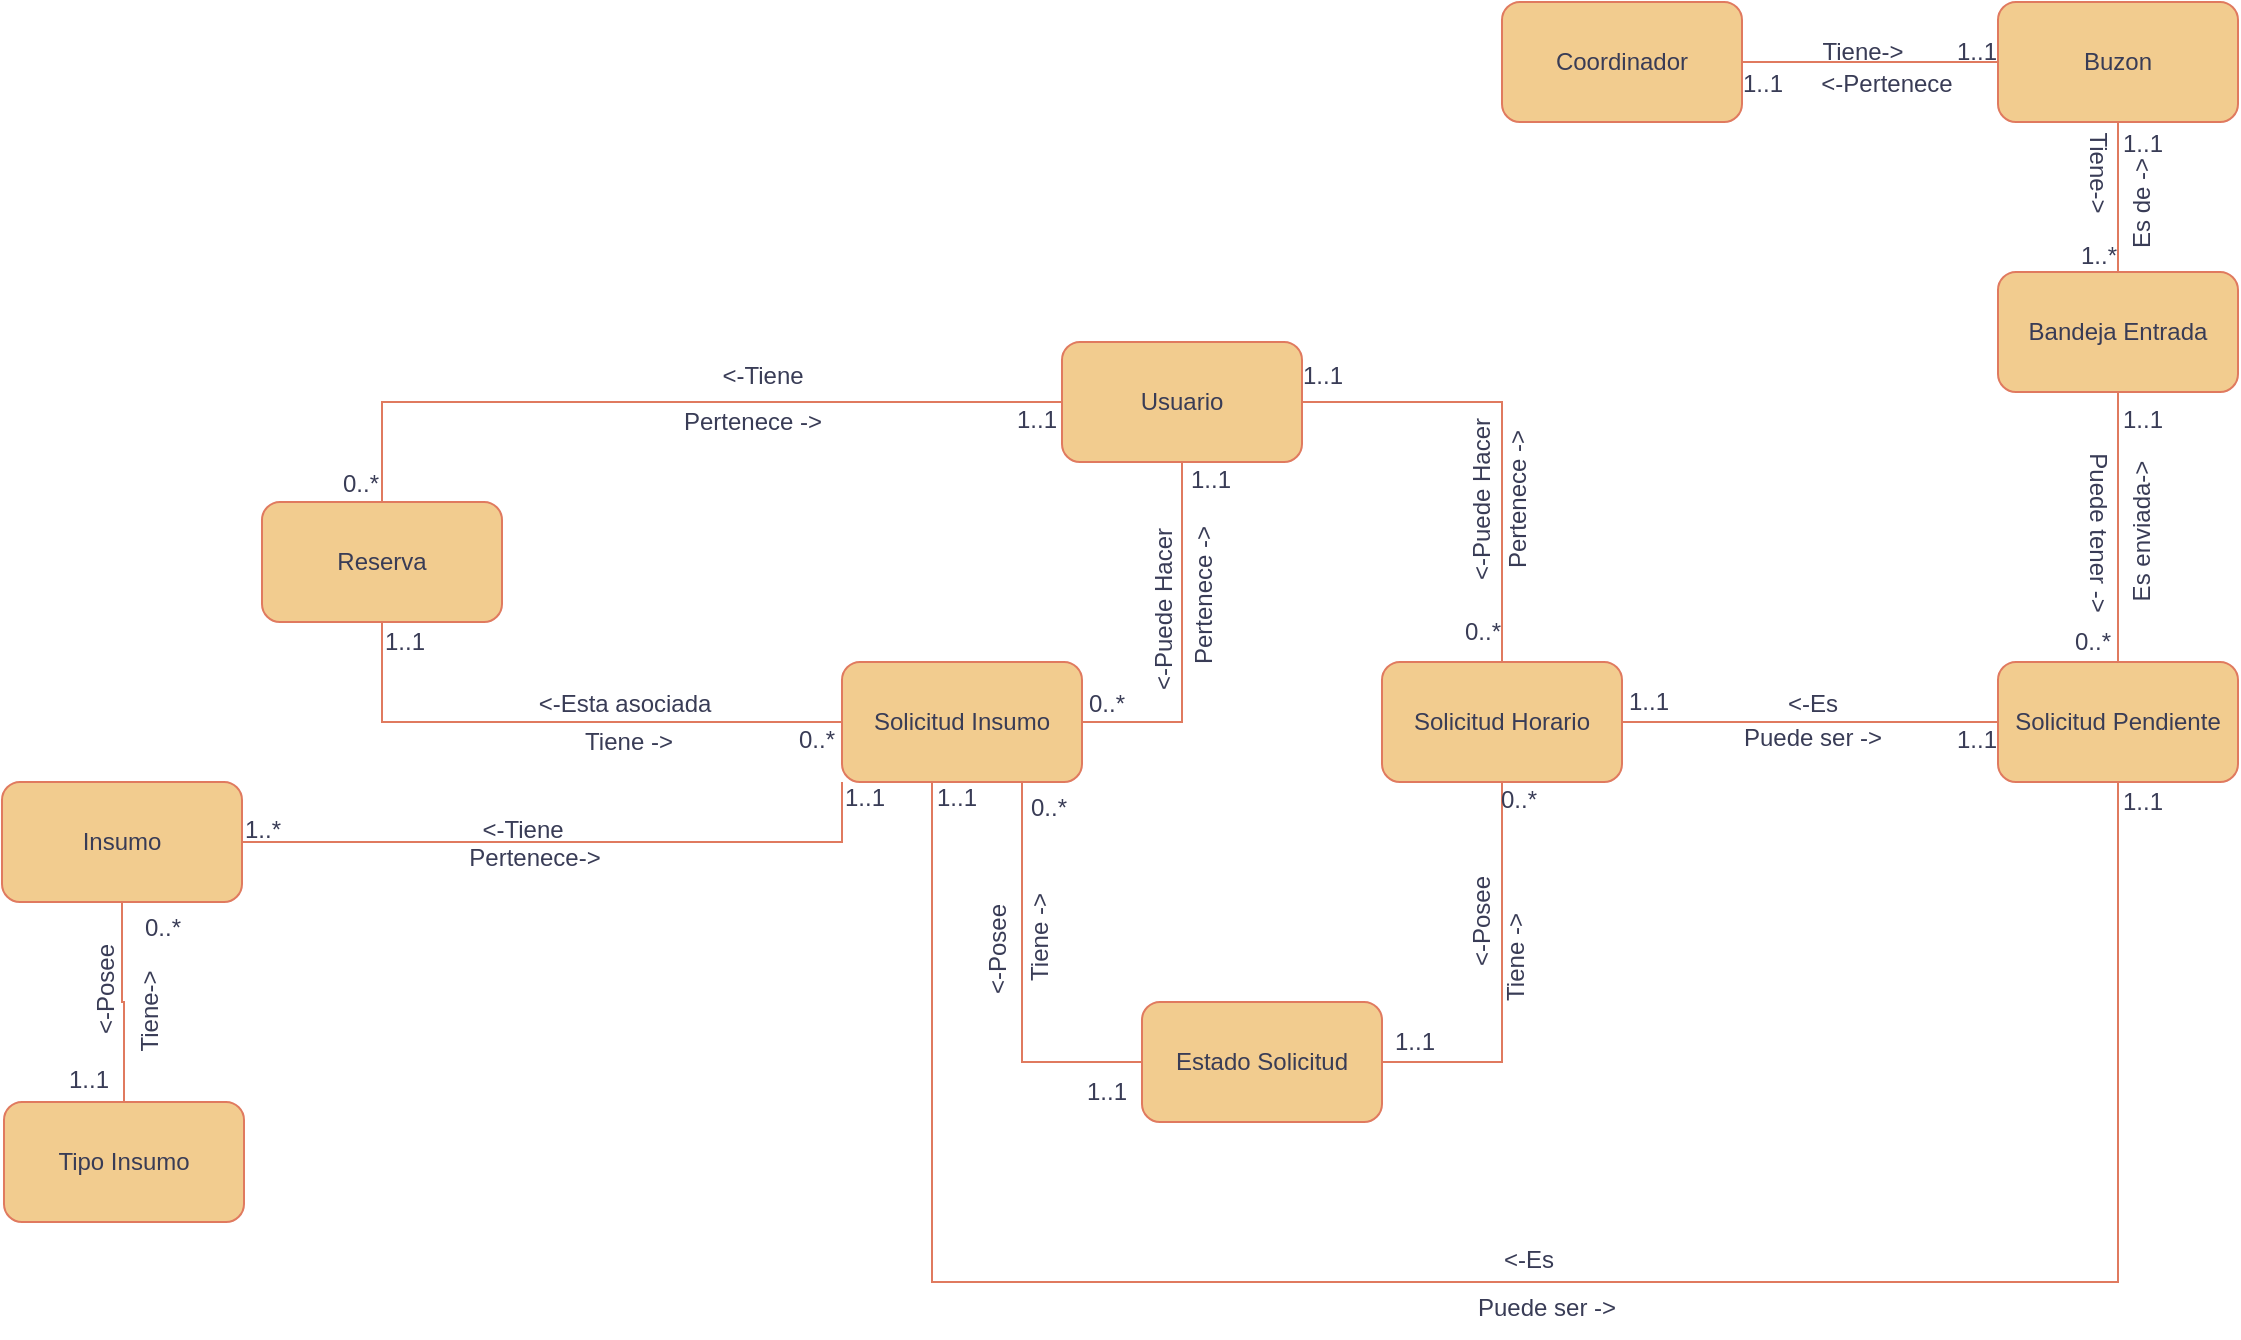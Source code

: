 <mxfile version="22.0.3" type="device">
  <diagram name="Página-1" id="Lh74PtTvBefEb9Mxmyac">
    <mxGraphModel dx="1615" dy="982" grid="1" gridSize="10" guides="1" tooltips="1" connect="1" arrows="1" fold="1" page="1" pageScale="1" pageWidth="827" pageHeight="1169" math="0" shadow="0">
      <root>
        <mxCell id="0" />
        <mxCell id="1" parent="0" />
        <mxCell id="AEeKhbwLAg1B9olZ4guV-9" style="edgeStyle=orthogonalEdgeStyle;rounded=0;orthogonalLoop=1;jettySize=auto;html=1;exitX=0.5;exitY=1;exitDx=0;exitDy=0;entryX=1;entryY=0.5;entryDx=0;entryDy=0;endArrow=none;endFill=0;labelBackgroundColor=none;strokeColor=#E07A5F;fontColor=default;" parent="1" source="Ph2dyEkU18BS4YI-uCKn-2" target="AEeKhbwLAg1B9olZ4guV-7" edge="1">
          <mxGeometry relative="1" as="geometry" />
        </mxCell>
        <mxCell id="AEeKhbwLAg1B9olZ4guV-10" style="edgeStyle=orthogonalEdgeStyle;rounded=0;orthogonalLoop=1;jettySize=auto;html=1;exitX=1;exitY=0.5;exitDx=0;exitDy=0;endArrow=none;endFill=0;labelBackgroundColor=none;strokeColor=#E07A5F;fontColor=default;" parent="1" source="Ph2dyEkU18BS4YI-uCKn-2" target="AEeKhbwLAg1B9olZ4guV-8" edge="1">
          <mxGeometry relative="1" as="geometry" />
        </mxCell>
        <mxCell id="Ph2dyEkU18BS4YI-uCKn-2" value="Usuario" style="rounded=1;whiteSpace=wrap;html=1;labelBackgroundColor=none;fillColor=#F2CC8F;strokeColor=#E07A5F;fontColor=#393C56;" parent="1" vertex="1">
          <mxGeometry x="540" y="280" width="120" height="60" as="geometry" />
        </mxCell>
        <mxCell id="AEeKhbwLAg1B9olZ4guV-11" style="edgeStyle=orthogonalEdgeStyle;rounded=0;orthogonalLoop=1;jettySize=auto;html=1;exitX=1;exitY=0.5;exitDx=0;exitDy=0;entryX=0.5;entryY=1;entryDx=0;entryDy=0;endArrow=none;endFill=0;labelBackgroundColor=none;strokeColor=#E07A5F;fontColor=default;" parent="1" source="Ph2dyEkU18BS4YI-uCKn-3" target="AEeKhbwLAg1B9olZ4guV-8" edge="1">
          <mxGeometry relative="1" as="geometry" />
        </mxCell>
        <mxCell id="AEeKhbwLAg1B9olZ4guV-12" style="edgeStyle=orthogonalEdgeStyle;rounded=0;orthogonalLoop=1;jettySize=auto;html=1;exitX=0;exitY=0.5;exitDx=0;exitDy=0;endArrow=none;endFill=0;labelBackgroundColor=none;strokeColor=#E07A5F;fontColor=default;entryX=0.75;entryY=1;entryDx=0;entryDy=0;" parent="1" source="Ph2dyEkU18BS4YI-uCKn-3" target="AEeKhbwLAg1B9olZ4guV-7" edge="1">
          <mxGeometry relative="1" as="geometry">
            <mxPoint x="510" y="510" as="targetPoint" />
          </mxGeometry>
        </mxCell>
        <mxCell id="Ph2dyEkU18BS4YI-uCKn-3" value="Estado Solicitud" style="rounded=1;whiteSpace=wrap;html=1;labelBackgroundColor=none;fillColor=#F2CC8F;strokeColor=#E07A5F;fontColor=#393C56;" parent="1" vertex="1">
          <mxGeometry x="580" y="610" width="120" height="60" as="geometry" />
        </mxCell>
        <mxCell id="AEeKhbwLAg1B9olZ4guV-16" style="edgeStyle=orthogonalEdgeStyle;rounded=0;orthogonalLoop=1;jettySize=auto;html=1;exitX=0;exitY=1;exitDx=0;exitDy=0;entryX=1;entryY=0.5;entryDx=0;entryDy=0;endArrow=none;endFill=0;labelBackgroundColor=none;strokeColor=#E07A5F;fontColor=default;" parent="1" source="AEeKhbwLAg1B9olZ4guV-7" target="AEeKhbwLAg1B9olZ4guV-15" edge="1">
          <mxGeometry relative="1" as="geometry" />
        </mxCell>
        <mxCell id="_9QnqJEcpBBoH2XmrA8E-15" style="edgeStyle=orthogonalEdgeStyle;rounded=0;orthogonalLoop=1;jettySize=auto;html=1;exitX=0.5;exitY=1;exitDx=0;exitDy=0;entryX=0.5;entryY=1;entryDx=0;entryDy=0;endArrow=none;endFill=0;labelBackgroundColor=none;strokeColor=#E07A5F;fontColor=default;" edge="1" parent="1" target="_9QnqJEcpBBoH2XmrA8E-2">
          <mxGeometry relative="1" as="geometry">
            <mxPoint x="475" y="500" as="sourcePoint" />
            <mxPoint x="1053" y="501" as="targetPoint" />
            <Array as="points">
              <mxPoint x="475" y="750" />
              <mxPoint x="1068" y="750" />
            </Array>
          </mxGeometry>
        </mxCell>
        <mxCell id="AEeKhbwLAg1B9olZ4guV-7" value="Solicitud Insumo" style="rounded=1;whiteSpace=wrap;html=1;labelBackgroundColor=none;fillColor=#F2CC8F;strokeColor=#E07A5F;fontColor=#393C56;" parent="1" vertex="1">
          <mxGeometry x="430" y="440" width="120" height="60" as="geometry" />
        </mxCell>
        <mxCell id="_9QnqJEcpBBoH2XmrA8E-14" style="edgeStyle=orthogonalEdgeStyle;rounded=0;orthogonalLoop=1;jettySize=auto;html=1;exitX=1;exitY=0.5;exitDx=0;exitDy=0;endArrow=none;endFill=0;labelBackgroundColor=none;strokeColor=#E07A5F;fontColor=default;" edge="1" parent="1" source="AEeKhbwLAg1B9olZ4guV-8" target="_9QnqJEcpBBoH2XmrA8E-2">
          <mxGeometry relative="1" as="geometry" />
        </mxCell>
        <mxCell id="AEeKhbwLAg1B9olZ4guV-8" value="Solicitud Horario" style="rounded=1;whiteSpace=wrap;html=1;labelBackgroundColor=none;fillColor=#F2CC8F;strokeColor=#E07A5F;fontColor=#393C56;" parent="1" vertex="1">
          <mxGeometry x="700" y="440" width="120" height="60" as="geometry" />
        </mxCell>
        <mxCell id="AEeKhbwLAg1B9olZ4guV-19" style="edgeStyle=orthogonalEdgeStyle;rounded=0;orthogonalLoop=1;jettySize=auto;html=1;exitX=0.5;exitY=0;exitDx=0;exitDy=0;entryX=0;entryY=0.5;entryDx=0;entryDy=0;strokeColor=#E07A5F;fontColor=default;fillColor=#F2CC8F;endArrow=none;endFill=0;labelBackgroundColor=none;" parent="1" source="AEeKhbwLAg1B9olZ4guV-13" target="Ph2dyEkU18BS4YI-uCKn-2" edge="1">
          <mxGeometry relative="1" as="geometry" />
        </mxCell>
        <mxCell id="AEeKhbwLAg1B9olZ4guV-33" style="edgeStyle=orthogonalEdgeStyle;rounded=0;orthogonalLoop=1;jettySize=auto;html=1;exitX=0.5;exitY=1;exitDx=0;exitDy=0;entryX=0;entryY=0.5;entryDx=0;entryDy=0;strokeColor=#E07A5F;fontColor=default;fillColor=#F2CC8F;endArrow=none;endFill=0;labelBackgroundColor=none;" parent="1" source="AEeKhbwLAg1B9olZ4guV-13" target="AEeKhbwLAg1B9olZ4guV-7" edge="1">
          <mxGeometry relative="1" as="geometry" />
        </mxCell>
        <mxCell id="AEeKhbwLAg1B9olZ4guV-13" value="Reserva" style="rounded=1;whiteSpace=wrap;html=1;labelBackgroundColor=none;fillColor=#F2CC8F;strokeColor=#E07A5F;fontColor=#393C56;" parent="1" vertex="1">
          <mxGeometry x="140" y="360" width="120" height="60" as="geometry" />
        </mxCell>
        <mxCell id="AEeKhbwLAg1B9olZ4guV-18" style="edgeStyle=orthogonalEdgeStyle;rounded=0;orthogonalLoop=1;jettySize=auto;html=1;exitX=0.5;exitY=1;exitDx=0;exitDy=0;entryX=0.5;entryY=0;entryDx=0;entryDy=0;endArrow=none;endFill=0;labelBackgroundColor=none;strokeColor=#E07A5F;fontColor=default;" parent="1" source="AEeKhbwLAg1B9olZ4guV-15" target="AEeKhbwLAg1B9olZ4guV-17" edge="1">
          <mxGeometry relative="1" as="geometry" />
        </mxCell>
        <mxCell id="AEeKhbwLAg1B9olZ4guV-15" value="Insumo" style="rounded=1;whiteSpace=wrap;html=1;labelBackgroundColor=none;fillColor=#F2CC8F;strokeColor=#E07A5F;fontColor=#393C56;" parent="1" vertex="1">
          <mxGeometry x="10" y="500" width="120" height="60" as="geometry" />
        </mxCell>
        <mxCell id="AEeKhbwLAg1B9olZ4guV-17" value="Tipo Insumo" style="rounded=1;whiteSpace=wrap;html=1;labelBackgroundColor=none;fillColor=#F2CC8F;strokeColor=#E07A5F;fontColor=#393C56;" parent="1" vertex="1">
          <mxGeometry x="11" y="660" width="120" height="60" as="geometry" />
        </mxCell>
        <mxCell id="AEeKhbwLAg1B9olZ4guV-20" value="&amp;lt;-Puede Hacer" style="text;html=1;align=center;verticalAlign=middle;resizable=0;points=[];autosize=1;strokeColor=none;fillColor=none;fontColor=#393C56;rotation=-90;labelBackgroundColor=none;" parent="1" vertex="1">
          <mxGeometry x="541" y="399" width="100" height="30" as="geometry" />
        </mxCell>
        <mxCell id="AEeKhbwLAg1B9olZ4guV-21" value="&amp;lt;-Puede Hacer" style="text;html=1;align=center;verticalAlign=middle;resizable=0;points=[];autosize=1;strokeColor=none;fillColor=none;fontColor=#393C56;rotation=-90;labelBackgroundColor=none;" parent="1" vertex="1">
          <mxGeometry x="700" y="344" width="100" height="30" as="geometry" />
        </mxCell>
        <mxCell id="AEeKhbwLAg1B9olZ4guV-22" value="0..*" style="text;html=1;align=center;verticalAlign=middle;resizable=0;points=[];autosize=1;strokeColor=none;fillColor=none;fontColor=#393C56;labelBackgroundColor=none;" parent="1" vertex="1">
          <mxGeometry x="542" y="446" width="40" height="30" as="geometry" />
        </mxCell>
        <mxCell id="AEeKhbwLAg1B9olZ4guV-23" value="0..*" style="text;html=1;align=center;verticalAlign=middle;resizable=0;points=[];autosize=1;strokeColor=none;fillColor=none;fontColor=#393C56;labelBackgroundColor=none;" parent="1" vertex="1">
          <mxGeometry x="730" y="410" width="40" height="30" as="geometry" />
        </mxCell>
        <mxCell id="AEeKhbwLAg1B9olZ4guV-24" value="Pertenece -&amp;gt;" style="text;html=1;align=center;verticalAlign=middle;resizable=0;points=[];autosize=1;strokeColor=none;fillColor=none;fontColor=#393C56;rotation=-90;labelBackgroundColor=none;" parent="1" vertex="1">
          <mxGeometry x="566" y="392" width="90" height="30" as="geometry" />
        </mxCell>
        <mxCell id="AEeKhbwLAg1B9olZ4guV-25" value="1..1" style="text;html=1;align=center;verticalAlign=middle;resizable=0;points=[];autosize=1;strokeColor=none;fillColor=none;fontColor=#393C56;labelBackgroundColor=none;" parent="1" vertex="1">
          <mxGeometry x="650" y="282" width="40" height="30" as="geometry" />
        </mxCell>
        <mxCell id="AEeKhbwLAg1B9olZ4guV-26" value="1..1" style="text;html=1;align=center;verticalAlign=middle;resizable=0;points=[];autosize=1;strokeColor=none;fillColor=none;fontColor=#393C56;labelBackgroundColor=none;" parent="1" vertex="1">
          <mxGeometry x="594" y="334" width="40" height="30" as="geometry" />
        </mxCell>
        <mxCell id="AEeKhbwLAg1B9olZ4guV-27" value="Pertenece -&amp;gt;" style="text;html=1;align=center;verticalAlign=middle;resizable=0;points=[];autosize=1;strokeColor=none;fillColor=none;fontColor=#393C56;rotation=-90;labelBackgroundColor=none;" parent="1" vertex="1">
          <mxGeometry x="723" y="344" width="90" height="30" as="geometry" />
        </mxCell>
        <mxCell id="AEeKhbwLAg1B9olZ4guV-28" value="&amp;lt;-Tiene" style="text;html=1;align=center;verticalAlign=middle;resizable=0;points=[];autosize=1;strokeColor=none;fillColor=none;fontColor=#393C56;labelBackgroundColor=none;" parent="1" vertex="1">
          <mxGeometry x="360" y="282" width="60" height="30" as="geometry" />
        </mxCell>
        <mxCell id="AEeKhbwLAg1B9olZ4guV-29" value="0..*" style="text;html=1;align=center;verticalAlign=middle;resizable=0;points=[];autosize=1;strokeColor=none;fillColor=none;fontColor=#393C56;labelBackgroundColor=none;" parent="1" vertex="1">
          <mxGeometry x="169" y="336" width="40" height="30" as="geometry" />
        </mxCell>
        <mxCell id="AEeKhbwLAg1B9olZ4guV-31" value="Pertenece -&amp;gt;" style="text;html=1;align=center;verticalAlign=middle;resizable=0;points=[];autosize=1;strokeColor=none;fillColor=none;fontColor=#393C56;labelBackgroundColor=none;" parent="1" vertex="1">
          <mxGeometry x="340" y="305" width="90" height="30" as="geometry" />
        </mxCell>
        <mxCell id="AEeKhbwLAg1B9olZ4guV-32" value="1..1" style="text;html=1;align=center;verticalAlign=middle;resizable=0;points=[];autosize=1;strokeColor=none;fillColor=none;fontColor=#393C56;labelBackgroundColor=none;" parent="1" vertex="1">
          <mxGeometry x="507" y="304" width="40" height="30" as="geometry" />
        </mxCell>
        <mxCell id="AEeKhbwLAg1B9olZ4guV-34" value="&amp;lt;-Esta asociada" style="text;html=1;align=center;verticalAlign=middle;resizable=0;points=[];autosize=1;strokeColor=none;fillColor=none;fontColor=#393C56;labelBackgroundColor=none;" parent="1" vertex="1">
          <mxGeometry x="266" y="446" width="110" height="30" as="geometry" />
        </mxCell>
        <mxCell id="AEeKhbwLAg1B9olZ4guV-35" value="1..1" style="text;html=1;align=center;verticalAlign=middle;resizable=0;points=[];autosize=1;strokeColor=none;fillColor=none;fontColor=#393C56;labelBackgroundColor=none;" parent="1" vertex="1">
          <mxGeometry x="191" y="415" width="40" height="30" as="geometry" />
        </mxCell>
        <mxCell id="AEeKhbwLAg1B9olZ4guV-36" value="Tiene -&amp;gt;" style="text;html=1;align=center;verticalAlign=middle;resizable=0;points=[];autosize=1;strokeColor=none;fillColor=none;fontColor=#393C56;labelBackgroundColor=none;" parent="1" vertex="1">
          <mxGeometry x="288" y="465" width="70" height="30" as="geometry" />
        </mxCell>
        <mxCell id="AEeKhbwLAg1B9olZ4guV-38" value="0..*" style="text;html=1;align=center;verticalAlign=middle;resizable=0;points=[];autosize=1;strokeColor=none;fillColor=none;fontColor=#393C56;labelBackgroundColor=none;" parent="1" vertex="1">
          <mxGeometry x="397" y="464" width="40" height="30" as="geometry" />
        </mxCell>
        <mxCell id="AEeKhbwLAg1B9olZ4guV-39" value="Tiene -&amp;gt;" style="text;html=1;align=center;verticalAlign=middle;resizable=0;points=[];autosize=1;strokeColor=none;fillColor=none;fontColor=#393C56;rotation=-90;labelBackgroundColor=none;" parent="1" vertex="1">
          <mxGeometry x="732" y="573" width="70" height="30" as="geometry" />
        </mxCell>
        <mxCell id="AEeKhbwLAg1B9olZ4guV-40" value="0..*" style="text;html=1;align=center;verticalAlign=middle;resizable=0;points=[];autosize=1;strokeColor=none;fillColor=none;fontColor=#393C56;labelBackgroundColor=none;" parent="1" vertex="1">
          <mxGeometry x="748" y="494" width="40" height="30" as="geometry" />
        </mxCell>
        <mxCell id="AEeKhbwLAg1B9olZ4guV-41" value="Tiene -&amp;gt;" style="text;html=1;align=center;verticalAlign=middle;resizable=0;points=[];autosize=1;strokeColor=none;fillColor=none;fontColor=#393C56;rotation=-90;labelBackgroundColor=none;" parent="1" vertex="1">
          <mxGeometry x="494" y="563" width="70" height="30" as="geometry" />
        </mxCell>
        <mxCell id="AEeKhbwLAg1B9olZ4guV-42" value="0..*" style="text;html=1;align=center;verticalAlign=middle;resizable=0;points=[];autosize=1;strokeColor=none;fillColor=none;fontColor=#393C56;labelBackgroundColor=none;" parent="1" vertex="1">
          <mxGeometry x="513" y="498" width="40" height="30" as="geometry" />
        </mxCell>
        <mxCell id="AEeKhbwLAg1B9olZ4guV-43" value="&amp;lt;-Posee" style="text;html=1;align=center;verticalAlign=middle;resizable=0;points=[];autosize=1;strokeColor=none;fillColor=none;fontColor=#393C56;rotation=-90;labelBackgroundColor=none;" parent="1" vertex="1">
          <mxGeometry x="715" y="555" width="70" height="30" as="geometry" />
        </mxCell>
        <mxCell id="AEeKhbwLAg1B9olZ4guV-45" value="&amp;lt;-Posee" style="text;html=1;align=center;verticalAlign=middle;resizable=0;points=[];autosize=1;strokeColor=none;fillColor=none;fontColor=#393C56;rotation=-90;labelBackgroundColor=none;" parent="1" vertex="1">
          <mxGeometry x="473" y="569" width="70" height="30" as="geometry" />
        </mxCell>
        <mxCell id="AEeKhbwLAg1B9olZ4guV-46" value="1..1" style="text;html=1;align=center;verticalAlign=middle;resizable=0;points=[];autosize=1;strokeColor=none;fillColor=none;fontColor=#393C56;labelBackgroundColor=none;" parent="1" vertex="1">
          <mxGeometry x="696" y="615" width="40" height="30" as="geometry" />
        </mxCell>
        <mxCell id="AEeKhbwLAg1B9olZ4guV-47" value="1..1" style="text;html=1;align=center;verticalAlign=middle;resizable=0;points=[];autosize=1;strokeColor=none;fillColor=none;fontColor=#393C56;labelBackgroundColor=none;" parent="1" vertex="1">
          <mxGeometry x="542" y="640" width="40" height="30" as="geometry" />
        </mxCell>
        <mxCell id="AEeKhbwLAg1B9olZ4guV-49" value="Tiene-&amp;gt;" style="text;html=1;align=center;verticalAlign=middle;resizable=0;points=[];autosize=1;strokeColor=none;fillColor=none;fontColor=#393C56;rotation=-90;labelBackgroundColor=none;" parent="1" vertex="1">
          <mxGeometry x="54" y="600" width="60" height="30" as="geometry" />
        </mxCell>
        <mxCell id="AEeKhbwLAg1B9olZ4guV-50" value="&amp;lt;-Posee" style="text;html=1;align=center;verticalAlign=middle;resizable=0;points=[];autosize=1;strokeColor=none;fillColor=none;fontColor=#393C56;rotation=-90;labelBackgroundColor=none;" parent="1" vertex="1">
          <mxGeometry x="27" y="589" width="70" height="30" as="geometry" />
        </mxCell>
        <mxCell id="AEeKhbwLAg1B9olZ4guV-51" value="1..1" style="text;html=1;align=center;verticalAlign=middle;resizable=0;points=[];autosize=1;strokeColor=none;fillColor=none;fontColor=#393C56;labelBackgroundColor=none;" parent="1" vertex="1">
          <mxGeometry x="33" y="634" width="40" height="30" as="geometry" />
        </mxCell>
        <mxCell id="AEeKhbwLAg1B9olZ4guV-52" value="0..*" style="text;html=1;align=center;verticalAlign=middle;resizable=0;points=[];autosize=1;strokeColor=none;fillColor=none;fontColor=#393C56;labelBackgroundColor=none;" parent="1" vertex="1">
          <mxGeometry x="70" y="558" width="40" height="30" as="geometry" />
        </mxCell>
        <mxCell id="AEeKhbwLAg1B9olZ4guV-53" value="&amp;lt;-Tiene" style="text;html=1;align=center;verticalAlign=middle;resizable=0;points=[];autosize=1;strokeColor=none;fillColor=none;fontColor=#393C56;labelBackgroundColor=none;" parent="1" vertex="1">
          <mxGeometry x="240" y="509" width="60" height="30" as="geometry" />
        </mxCell>
        <mxCell id="AEeKhbwLAg1B9olZ4guV-55" value="Pertenece-&amp;gt;" style="text;html=1;align=center;verticalAlign=middle;resizable=0;points=[];autosize=1;strokeColor=none;fillColor=none;fontColor=#393C56;labelBackgroundColor=none;" parent="1" vertex="1">
          <mxGeometry x="231" y="523" width="90" height="30" as="geometry" />
        </mxCell>
        <mxCell id="AEeKhbwLAg1B9olZ4guV-56" value="1..*" style="text;html=1;align=center;verticalAlign=middle;resizable=0;points=[];autosize=1;strokeColor=none;fillColor=none;fontColor=#393C56;labelBackgroundColor=none;" parent="1" vertex="1">
          <mxGeometry x="120" y="509" width="40" height="30" as="geometry" />
        </mxCell>
        <mxCell id="AEeKhbwLAg1B9olZ4guV-58" value="1..1" style="text;html=1;align=center;verticalAlign=middle;resizable=0;points=[];autosize=1;strokeColor=none;fillColor=none;fontColor=#393C56;labelBackgroundColor=none;" parent="1" vertex="1">
          <mxGeometry x="421" y="493" width="40" height="30" as="geometry" />
        </mxCell>
        <mxCell id="_9QnqJEcpBBoH2XmrA8E-1" style="edgeStyle=orthogonalEdgeStyle;rounded=0;orthogonalLoop=1;jettySize=auto;html=1;exitX=0.5;exitY=0;exitDx=0;exitDy=0;entryX=0.5;entryY=1;entryDx=0;entryDy=0;endArrow=none;endFill=0;labelBackgroundColor=none;strokeColor=#E07A5F;fontColor=default;" edge="1" parent="1" source="_9QnqJEcpBBoH2XmrA8E-2" target="_9QnqJEcpBBoH2XmrA8E-3">
          <mxGeometry relative="1" as="geometry">
            <mxPoint x="1068" y="436" as="sourcePoint" />
          </mxGeometry>
        </mxCell>
        <mxCell id="_9QnqJEcpBBoH2XmrA8E-2" value="Solicitud Pendiente" style="rounded=1;whiteSpace=wrap;html=1;labelBackgroundColor=none;fillColor=#F2CC8F;strokeColor=#E07A5F;fontColor=#393C56;" vertex="1" parent="1">
          <mxGeometry x="1008" y="440" width="120" height="60" as="geometry" />
        </mxCell>
        <mxCell id="_9QnqJEcpBBoH2XmrA8E-3" value="Bandeja Entrada" style="rounded=1;whiteSpace=wrap;html=1;labelBackgroundColor=none;fillColor=#F2CC8F;strokeColor=#E07A5F;fontColor=#393C56;" vertex="1" parent="1">
          <mxGeometry x="1008" y="245" width="120" height="60" as="geometry" />
        </mxCell>
        <mxCell id="_9QnqJEcpBBoH2XmrA8E-4" style="edgeStyle=orthogonalEdgeStyle;rounded=0;orthogonalLoop=1;jettySize=auto;html=1;exitX=0.5;exitY=1;exitDx=0;exitDy=0;endArrow=none;endFill=0;labelBackgroundColor=none;strokeColor=#E07A5F;fontColor=default;entryX=0.5;entryY=0;entryDx=0;entryDy=0;" edge="1" parent="1" source="_9QnqJEcpBBoH2XmrA8E-5" target="_9QnqJEcpBBoH2XmrA8E-3">
          <mxGeometry relative="1" as="geometry">
            <mxPoint x="1068" y="220" as="targetPoint" />
          </mxGeometry>
        </mxCell>
        <mxCell id="_9QnqJEcpBBoH2XmrA8E-5" value="Buzon" style="rounded=1;whiteSpace=wrap;html=1;labelBackgroundColor=none;fillColor=#F2CC8F;strokeColor=#E07A5F;fontColor=#393C56;" vertex="1" parent="1">
          <mxGeometry x="1008" y="110" width="120" height="60" as="geometry" />
        </mxCell>
        <mxCell id="_9QnqJEcpBBoH2XmrA8E-13" style="edgeStyle=orthogonalEdgeStyle;rounded=0;orthogonalLoop=1;jettySize=auto;html=1;exitX=1;exitY=0.5;exitDx=0;exitDy=0;entryX=0;entryY=0.5;entryDx=0;entryDy=0;endArrow=none;endFill=0;labelBackgroundColor=none;strokeColor=#E07A5F;fontColor=default;" edge="1" parent="1" source="_9QnqJEcpBBoH2XmrA8E-7" target="_9QnqJEcpBBoH2XmrA8E-5">
          <mxGeometry relative="1" as="geometry" />
        </mxCell>
        <mxCell id="_9QnqJEcpBBoH2XmrA8E-7" value="Coordinador" style="rounded=1;whiteSpace=wrap;html=1;labelBackgroundColor=none;fillColor=#F2CC8F;strokeColor=#E07A5F;fontColor=#393C56;" vertex="1" parent="1">
          <mxGeometry x="760" y="110" width="120" height="60" as="geometry" />
        </mxCell>
        <mxCell id="_9QnqJEcpBBoH2XmrA8E-16" value="Puede ser -&amp;gt;" style="text;html=1;align=center;verticalAlign=middle;resizable=0;points=[];autosize=1;strokeColor=none;fillColor=none;fontColor=#393C56;" vertex="1" parent="1">
          <mxGeometry x="870" y="463" width="90" height="30" as="geometry" />
        </mxCell>
        <mxCell id="_9QnqJEcpBBoH2XmrA8E-17" value="1..1" style="text;html=1;align=center;verticalAlign=middle;resizable=0;points=[];autosize=1;strokeColor=none;fillColor=none;fontColor=#393C56;" vertex="1" parent="1">
          <mxGeometry x="977" y="464" width="40" height="30" as="geometry" />
        </mxCell>
        <mxCell id="_9QnqJEcpBBoH2XmrA8E-18" value="&amp;lt;-Es" style="text;html=1;align=center;verticalAlign=middle;resizable=0;points=[];autosize=1;strokeColor=none;fillColor=none;fontColor=#393C56;" vertex="1" parent="1">
          <mxGeometry x="890" y="446" width="50" height="30" as="geometry" />
        </mxCell>
        <mxCell id="_9QnqJEcpBBoH2XmrA8E-19" value="1..1" style="text;html=1;align=center;verticalAlign=middle;resizable=0;points=[];autosize=1;strokeColor=none;fillColor=none;fontColor=#393C56;" vertex="1" parent="1">
          <mxGeometry x="813" y="445" width="40" height="30" as="geometry" />
        </mxCell>
        <mxCell id="_9QnqJEcpBBoH2XmrA8E-20" value="Puede ser -&amp;gt;" style="text;html=1;align=center;verticalAlign=middle;resizable=0;points=[];autosize=1;strokeColor=none;fillColor=none;fontColor=#393C56;" vertex="1" parent="1">
          <mxGeometry x="737" y="748" width="90" height="30" as="geometry" />
        </mxCell>
        <mxCell id="_9QnqJEcpBBoH2XmrA8E-21" value="&amp;lt;-Es" style="text;html=1;align=center;verticalAlign=middle;resizable=0;points=[];autosize=1;strokeColor=none;fillColor=none;fontColor=#393C56;" vertex="1" parent="1">
          <mxGeometry x="748" y="724" width="50" height="30" as="geometry" />
        </mxCell>
        <mxCell id="_9QnqJEcpBBoH2XmrA8E-22" value="1..1" style="text;html=1;align=center;verticalAlign=middle;resizable=0;points=[];autosize=1;strokeColor=none;fillColor=none;fontColor=#393C56;" vertex="1" parent="1">
          <mxGeometry x="1060" y="495" width="40" height="30" as="geometry" />
        </mxCell>
        <mxCell id="_9QnqJEcpBBoH2XmrA8E-23" value="1..1" style="text;html=1;align=center;verticalAlign=middle;resizable=0;points=[];autosize=1;strokeColor=none;fillColor=none;fontColor=#393C56;" vertex="1" parent="1">
          <mxGeometry x="467" y="493" width="40" height="30" as="geometry" />
        </mxCell>
        <mxCell id="_9QnqJEcpBBoH2XmrA8E-24" value="Es enviada-&amp;gt;" style="text;html=1;align=center;verticalAlign=middle;resizable=0;points=[];autosize=1;strokeColor=none;fillColor=none;fontColor=#393C56;rotation=-90;" vertex="1" parent="1">
          <mxGeometry x="1035" y="360" width="90" height="30" as="geometry" />
        </mxCell>
        <mxCell id="_9QnqJEcpBBoH2XmrA8E-25" value="1..1" style="text;html=1;align=center;verticalAlign=middle;resizable=0;points=[];autosize=1;strokeColor=none;fillColor=none;fontColor=#393C56;" vertex="1" parent="1">
          <mxGeometry x="1060" y="304" width="40" height="30" as="geometry" />
        </mxCell>
        <mxCell id="_9QnqJEcpBBoH2XmrA8E-26" value="Puede tener -&amp;gt;" style="text;html=1;align=center;verticalAlign=middle;resizable=0;points=[];autosize=1;strokeColor=none;fillColor=none;fontColor=#393C56;rotation=90;" vertex="1" parent="1">
          <mxGeometry x="1008" y="360" width="100" height="30" as="geometry" />
        </mxCell>
        <mxCell id="_9QnqJEcpBBoH2XmrA8E-27" value="0..*" style="text;html=1;align=center;verticalAlign=middle;resizable=0;points=[];autosize=1;strokeColor=none;fillColor=none;fontColor=#393C56;" vertex="1" parent="1">
          <mxGeometry x="1035" y="415" width="40" height="30" as="geometry" />
        </mxCell>
        <mxCell id="_9QnqJEcpBBoH2XmrA8E-28" value="Tiene-&amp;gt;" style="text;html=1;align=center;verticalAlign=middle;resizable=0;points=[];autosize=1;strokeColor=none;fillColor=none;fontColor=#393C56;" vertex="1" parent="1">
          <mxGeometry x="910" y="120" width="60" height="30" as="geometry" />
        </mxCell>
        <mxCell id="_9QnqJEcpBBoH2XmrA8E-29" value="1..1" style="text;html=1;align=center;verticalAlign=middle;resizable=0;points=[];autosize=1;strokeColor=none;fillColor=none;fontColor=#393C56;" vertex="1" parent="1">
          <mxGeometry x="977" y="120" width="40" height="30" as="geometry" />
        </mxCell>
        <mxCell id="_9QnqJEcpBBoH2XmrA8E-30" value="&amp;lt;-Pertenece" style="text;html=1;align=center;verticalAlign=middle;resizable=0;points=[];autosize=1;strokeColor=none;fillColor=none;fontColor=#393C56;" vertex="1" parent="1">
          <mxGeometry x="907" y="136" width="90" height="30" as="geometry" />
        </mxCell>
        <mxCell id="_9QnqJEcpBBoH2XmrA8E-31" value="1..1" style="text;html=1;align=center;verticalAlign=middle;resizable=0;points=[];autosize=1;strokeColor=none;fillColor=none;fontColor=#393C56;" vertex="1" parent="1">
          <mxGeometry x="870" y="136" width="40" height="30" as="geometry" />
        </mxCell>
        <mxCell id="_9QnqJEcpBBoH2XmrA8E-32" value="Tiene-&amp;gt;" style="text;html=1;align=center;verticalAlign=middle;resizable=0;points=[];autosize=1;strokeColor=none;fillColor=none;fontColor=#393C56;rotation=90;" vertex="1" parent="1">
          <mxGeometry x="1028" y="180" width="60" height="30" as="geometry" />
        </mxCell>
        <mxCell id="_9QnqJEcpBBoH2XmrA8E-33" value="1..*" style="text;html=1;align=center;verticalAlign=middle;resizable=0;points=[];autosize=1;strokeColor=none;fillColor=none;fontColor=#393C56;" vertex="1" parent="1">
          <mxGeometry x="1038" y="222" width="40" height="30" as="geometry" />
        </mxCell>
        <mxCell id="_9QnqJEcpBBoH2XmrA8E-34" value="1..1" style="text;html=1;align=center;verticalAlign=middle;resizable=0;points=[];autosize=1;strokeColor=none;fillColor=none;fontColor=#393C56;" vertex="1" parent="1">
          <mxGeometry x="1060" y="166" width="40" height="30" as="geometry" />
        </mxCell>
        <mxCell id="_9QnqJEcpBBoH2XmrA8E-35" value="Es de -&amp;gt;" style="text;html=1;align=center;verticalAlign=middle;resizable=0;points=[];autosize=1;strokeColor=none;fillColor=none;fontColor=#393C56;rotation=-90;" vertex="1" parent="1">
          <mxGeometry x="1045" y="196" width="70" height="30" as="geometry" />
        </mxCell>
      </root>
    </mxGraphModel>
  </diagram>
</mxfile>
